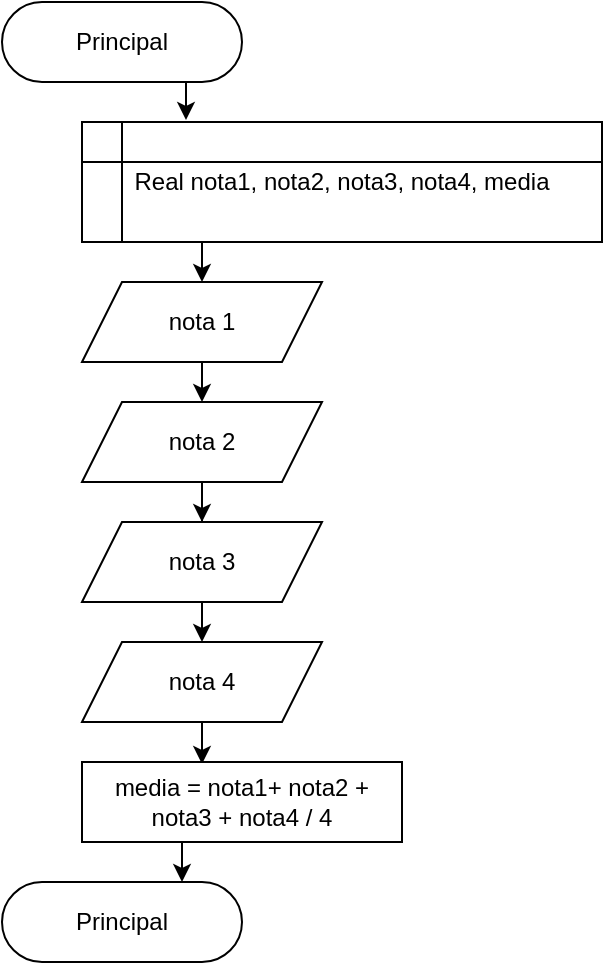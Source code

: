 <mxfile version="17.1.2" type="github">
  <diagram id="udgjtJTQzLGw1hZeFpxR" name="Page-1">
    <mxGraphModel dx="1102" dy="593" grid="1" gridSize="10" guides="1" tooltips="1" connect="1" arrows="1" fold="1" page="1" pageScale="1" pageWidth="850" pageHeight="1100" math="0" shadow="0">
      <root>
        <mxCell id="0" />
        <mxCell id="1" parent="0" />
        <mxCell id="XlNlDJNXLvtF8VT1fbpx-11" style="edgeStyle=orthogonalEdgeStyle;rounded=0;orthogonalLoop=1;jettySize=auto;html=1;exitX=0.75;exitY=1;exitDx=0;exitDy=0;entryX=0.2;entryY=-0.017;entryDx=0;entryDy=0;entryPerimeter=0;" edge="1" parent="1" source="XlNlDJNXLvtF8VT1fbpx-1" target="XlNlDJNXLvtF8VT1fbpx-2">
          <mxGeometry relative="1" as="geometry" />
        </mxCell>
        <mxCell id="XlNlDJNXLvtF8VT1fbpx-1" value="Principal" style="rounded=1;whiteSpace=wrap;html=1;arcSize=50;" vertex="1" parent="1">
          <mxGeometry x="40" y="40" width="120" height="40" as="geometry" />
        </mxCell>
        <mxCell id="XlNlDJNXLvtF8VT1fbpx-12" style="edgeStyle=orthogonalEdgeStyle;rounded=0;orthogonalLoop=1;jettySize=auto;html=1;exitX=0.25;exitY=1;exitDx=0;exitDy=0;entryX=0.5;entryY=0;entryDx=0;entryDy=0;" edge="1" parent="1" source="XlNlDJNXLvtF8VT1fbpx-2" target="XlNlDJNXLvtF8VT1fbpx-4">
          <mxGeometry relative="1" as="geometry" />
        </mxCell>
        <mxCell id="XlNlDJNXLvtF8VT1fbpx-2" value="Real nota1, nota2, nota3, nota4, media" style="shape=internalStorage;whiteSpace=wrap;html=1;backgroundOutline=1;" vertex="1" parent="1">
          <mxGeometry x="80" y="100" width="260" height="60" as="geometry" />
        </mxCell>
        <mxCell id="XlNlDJNXLvtF8VT1fbpx-13" style="edgeStyle=orthogonalEdgeStyle;rounded=0;orthogonalLoop=1;jettySize=auto;html=1;exitX=0.5;exitY=1;exitDx=0;exitDy=0;entryX=0.5;entryY=0;entryDx=0;entryDy=0;" edge="1" parent="1" source="XlNlDJNXLvtF8VT1fbpx-4" target="XlNlDJNXLvtF8VT1fbpx-5">
          <mxGeometry relative="1" as="geometry" />
        </mxCell>
        <mxCell id="XlNlDJNXLvtF8VT1fbpx-4" value="nota 1" style="shape=parallelogram;perimeter=parallelogramPerimeter;whiteSpace=wrap;html=1;fixedSize=1;" vertex="1" parent="1">
          <mxGeometry x="80" y="180" width="120" height="40" as="geometry" />
        </mxCell>
        <mxCell id="XlNlDJNXLvtF8VT1fbpx-14" style="edgeStyle=orthogonalEdgeStyle;rounded=0;orthogonalLoop=1;jettySize=auto;html=1;exitX=0.5;exitY=1;exitDx=0;exitDy=0;" edge="1" parent="1" source="XlNlDJNXLvtF8VT1fbpx-5" target="XlNlDJNXLvtF8VT1fbpx-6">
          <mxGeometry relative="1" as="geometry" />
        </mxCell>
        <mxCell id="XlNlDJNXLvtF8VT1fbpx-5" value="nota 2" style="shape=parallelogram;perimeter=parallelogramPerimeter;whiteSpace=wrap;html=1;fixedSize=1;" vertex="1" parent="1">
          <mxGeometry x="80" y="240" width="120" height="40" as="geometry" />
        </mxCell>
        <mxCell id="XlNlDJNXLvtF8VT1fbpx-15" style="edgeStyle=orthogonalEdgeStyle;rounded=0;orthogonalLoop=1;jettySize=auto;html=1;exitX=0.5;exitY=1;exitDx=0;exitDy=0;entryX=0.5;entryY=0;entryDx=0;entryDy=0;" edge="1" parent="1" source="XlNlDJNXLvtF8VT1fbpx-6" target="XlNlDJNXLvtF8VT1fbpx-7">
          <mxGeometry relative="1" as="geometry" />
        </mxCell>
        <mxCell id="XlNlDJNXLvtF8VT1fbpx-6" value="nota 3" style="shape=parallelogram;perimeter=parallelogramPerimeter;whiteSpace=wrap;html=1;fixedSize=1;" vertex="1" parent="1">
          <mxGeometry x="80" y="300" width="120" height="40" as="geometry" />
        </mxCell>
        <mxCell id="XlNlDJNXLvtF8VT1fbpx-18" style="edgeStyle=orthogonalEdgeStyle;rounded=0;orthogonalLoop=1;jettySize=auto;html=1;exitX=0.5;exitY=1;exitDx=0;exitDy=0;entryX=0.375;entryY=0.025;entryDx=0;entryDy=0;entryPerimeter=0;" edge="1" parent="1" source="XlNlDJNXLvtF8VT1fbpx-7" target="XlNlDJNXLvtF8VT1fbpx-8">
          <mxGeometry relative="1" as="geometry" />
        </mxCell>
        <mxCell id="XlNlDJNXLvtF8VT1fbpx-7" value="nota 4" style="shape=parallelogram;perimeter=parallelogramPerimeter;whiteSpace=wrap;html=1;fixedSize=1;" vertex="1" parent="1">
          <mxGeometry x="80" y="360" width="120" height="40" as="geometry" />
        </mxCell>
        <mxCell id="XlNlDJNXLvtF8VT1fbpx-17" style="edgeStyle=orthogonalEdgeStyle;rounded=0;orthogonalLoop=1;jettySize=auto;html=1;exitX=0.25;exitY=1;exitDx=0;exitDy=0;entryX=0.75;entryY=0;entryDx=0;entryDy=0;" edge="1" parent="1" source="XlNlDJNXLvtF8VT1fbpx-8" target="XlNlDJNXLvtF8VT1fbpx-10">
          <mxGeometry relative="1" as="geometry" />
        </mxCell>
        <mxCell id="XlNlDJNXLvtF8VT1fbpx-8" value="media = nota1+ nota2 + nota3 + nota4 / 4" style="rounded=0;whiteSpace=wrap;html=1;" vertex="1" parent="1">
          <mxGeometry x="80" y="420" width="160" height="40" as="geometry" />
        </mxCell>
        <mxCell id="XlNlDJNXLvtF8VT1fbpx-10" value="Principal" style="rounded=1;whiteSpace=wrap;html=1;arcSize=50;" vertex="1" parent="1">
          <mxGeometry x="40" y="480" width="120" height="40" as="geometry" />
        </mxCell>
      </root>
    </mxGraphModel>
  </diagram>
</mxfile>
